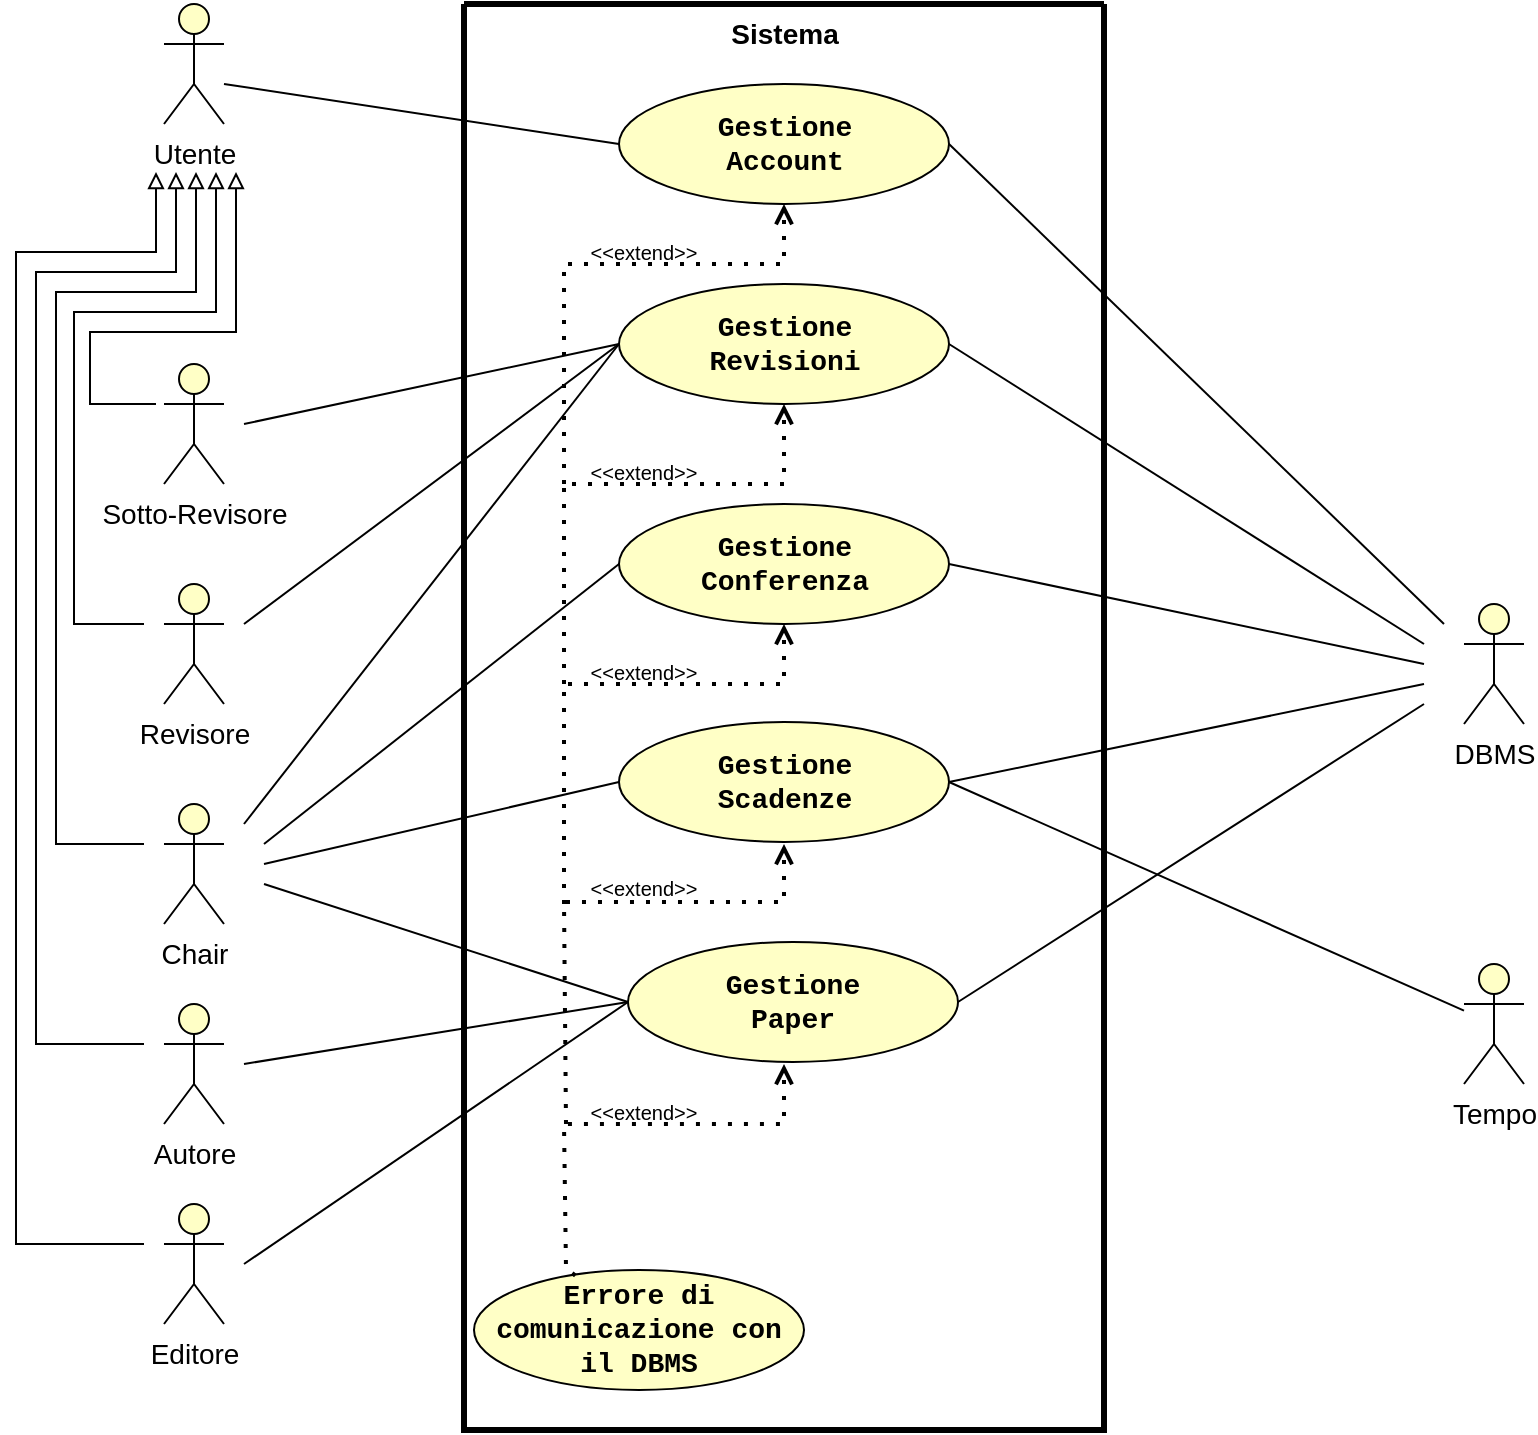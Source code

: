 <mxfile version="26.2.14">
  <diagram name="Page-1" id="3WrCtMFRqj1QOnCrlEEc">
    <mxGraphModel dx="1426" dy="751" grid="0" gridSize="10" guides="1" tooltips="1" connect="1" arrows="1" fold="1" page="1" pageScale="1" pageWidth="850" pageHeight="1100" background="light-dark(#FFFFFF,#FFFFFF)" math="0" shadow="0">
      <root>
        <mxCell id="0" />
        <mxCell id="1" parent="0" />
        <mxCell id="1eNqCUqUD9JuJW1qk43Z-1" value="" style="swimlane;startSize=0;swimlaneFillColor=none;strokeWidth=3;strokeColor=light-dark(#000000,#000000);labelBackgroundColor=none;fontColor=light-dark(#000000,#000000);fillColor=default;" parent="1" vertex="1">
          <mxGeometry x="240" y="100" width="320" height="713" as="geometry">
            <mxRectangle x="260" y="90" width="50" height="40" as="alternateBounds" />
          </mxGeometry>
        </mxCell>
        <mxCell id="1eNqCUqUD9JuJW1qk43Z-10" value="&lt;font style=&quot;color: light-dark(rgb(0, 0, 0), rgb(0, 0, 0)); font-size: 14px;&quot; face=&quot;Courier New&quot;&gt;&lt;b&gt;Gestione&lt;/b&gt;&lt;/font&gt;&lt;div&gt;&lt;font style=&quot;color: light-dark(rgb(0, 0, 0), rgb(0, 0, 0)); font-size: 14px;&quot; face=&quot;Courier New&quot;&gt;&lt;b&gt;Account&lt;/b&gt;&lt;/font&gt;&lt;/div&gt;" style="ellipse;whiteSpace=wrap;html=1;fillColor=light-dark(#FFFFC6,#FDF89C);strokeColor=light-dark(#000000,#000000);gradientColor=none;" parent="1eNqCUqUD9JuJW1qk43Z-1" vertex="1">
          <mxGeometry x="77.5" y="40" width="165" height="60" as="geometry" />
        </mxCell>
        <mxCell id="1eNqCUqUD9JuJW1qk43Z-13" value="&lt;font face=&quot;Courier New&quot; style=&quot;color: light-dark(rgb(0, 0, 0), rgb(0, 0, 0)); font-size: 14px;&quot;&gt;&lt;b&gt;Gestione&lt;/b&gt;&lt;/font&gt;&lt;div&gt;&lt;span style=&quot;font-family: &amp;quot;Courier New&amp;quot;;&quot;&gt;&lt;font style=&quot;color: light-dark(rgb(0, 0, 0), rgb(0, 0, 0)); font-size: 14px;&quot;&gt;&lt;b&gt;Revisioni&lt;/b&gt;&lt;/font&gt;&lt;/span&gt;&lt;/div&gt;" style="ellipse;whiteSpace=wrap;html=1;fillColor=light-dark(#FFFFC6,#FDF89C);strokeColor=light-dark(#000000,#000000);" parent="1eNqCUqUD9JuJW1qk43Z-1" vertex="1">
          <mxGeometry x="77.5" y="140" width="165" height="60" as="geometry" />
        </mxCell>
        <mxCell id="1eNqCUqUD9JuJW1qk43Z-14" value="&lt;font face=&quot;Courier New&quot; style=&quot;color: light-dark(rgb(0, 0, 0), rgb(0, 0, 0)); font-size: 14px;&quot;&gt;&lt;b&gt;Gestione&lt;/b&gt;&lt;/font&gt;&lt;div&gt;&lt;font style=&quot;color: light-dark(rgb(0, 0, 0), rgb(0, 0, 0)); font-size: 14px;&quot; face=&quot;Courier New&quot;&gt;&lt;b&gt;Conferenza&lt;/b&gt;&lt;/font&gt;&lt;/div&gt;" style="ellipse;whiteSpace=wrap;html=1;fillColor=light-dark(#FFFFC6,#FDF89C);strokeColor=light-dark(#000000,#000000);" parent="1eNqCUqUD9JuJW1qk43Z-1" vertex="1">
          <mxGeometry x="77.5" y="250" width="165" height="60" as="geometry" />
        </mxCell>
        <mxCell id="1eNqCUqUD9JuJW1qk43Z-15" value="&lt;font face=&quot;Courier New&quot; style=&quot;color: light-dark(rgb(0, 0, 0), rgb(0, 0, 0)); font-size: 14px;&quot;&gt;&lt;b&gt;Gestione&lt;/b&gt;&lt;/font&gt;&lt;div&gt;&lt;span style=&quot;font-family: &amp;quot;Courier New&amp;quot;;&quot;&gt;&lt;font style=&quot;color: light-dark(rgb(0, 0, 0), rgb(0, 0, 0)); font-size: 14px;&quot;&gt;&lt;b&gt;Paper&lt;/b&gt;&lt;/font&gt;&lt;/span&gt;&lt;/div&gt;" style="ellipse;whiteSpace=wrap;html=1;fillColor=light-dark(#FFFFC6,#FDF89C);strokeColor=light-dark(#000000,#000000);" parent="1eNqCUqUD9JuJW1qk43Z-1" vertex="1">
          <mxGeometry x="82" y="469" width="165" height="60" as="geometry" />
        </mxCell>
        <mxCell id="1eNqCUqUD9JuJW1qk43Z-30" value="&lt;font face=&quot;Courier New&quot; style=&quot;color: light-dark(rgb(0, 0, 0), rgb(0, 0, 0)); font-size: 14px;&quot;&gt;&lt;b&gt;Gestione&lt;/b&gt;&lt;/font&gt;&lt;div&gt;&lt;font face=&quot;Courier New&quot; style=&quot;color: light-dark(rgb(0, 0, 0), rgb(0, 0, 0)); font-size: 14px;&quot;&gt;&lt;b&gt;Scadenze&lt;/b&gt;&lt;/font&gt;&lt;/div&gt;" style="ellipse;whiteSpace=wrap;html=1;fillColor=light-dark(#FFFFC6,#FDF89C);strokeColor=light-dark(#000000,#000000);" parent="1eNqCUqUD9JuJW1qk43Z-1" vertex="1">
          <mxGeometry x="77.5" y="359" width="165" height="60" as="geometry" />
        </mxCell>
        <mxCell id="gYo0cPuWThSeLoVCJnns-1" value="&lt;font style=&quot;color: light-dark(rgb(0, 0, 0), rgb(0, 0, 0));&quot; face=&quot;Courier New&quot;&gt;&lt;span style=&quot;font-size: 14px;&quot;&gt;&lt;b style=&quot;&quot;&gt;Errore di comunicazione con il DBMS&lt;/b&gt;&lt;/span&gt;&lt;/font&gt;" style="ellipse;whiteSpace=wrap;html=1;fillColor=light-dark(#FFFFC6,#FDF89C);strokeColor=light-dark(#000000,#000000);" parent="1eNqCUqUD9JuJW1qk43Z-1" vertex="1">
          <mxGeometry x="5" y="633" width="165" height="60" as="geometry" />
        </mxCell>
        <mxCell id="gYo0cPuWThSeLoVCJnns-2" value="&lt;font style=&quot;color: light-dark(rgb(0, 0, 0), rgb(0, 0, 0));&quot;&gt;&lt;font style=&quot;font-size: 14px;&quot;&gt;&lt;b style=&quot;&quot;&gt;Si&lt;/b&gt;&lt;/font&gt;&lt;b style=&quot;font-size: 14px;&quot;&gt;stema&lt;/b&gt;&lt;/font&gt;" style="text;html=1;align=center;verticalAlign=middle;resizable=0;points=[];autosize=1;strokeColor=none;fillColor=none;" parent="1eNqCUqUD9JuJW1qk43Z-1" vertex="1">
          <mxGeometry x="120" width="80" height="30" as="geometry" />
        </mxCell>
        <mxCell id="gYo0cPuWThSeLoVCJnns-7" value="" style="endArrow=open;dashed=1;html=1;dashPattern=1 3;strokeWidth=2;rounded=0;strokeColor=light-dark(#000000,#000000);endFill=0;entryX=0.5;entryY=1;entryDx=0;entryDy=0;" parent="1eNqCUqUD9JuJW1qk43Z-1" target="1eNqCUqUD9JuJW1qk43Z-14" edge="1">
          <mxGeometry width="50" height="50" relative="1" as="geometry">
            <mxPoint x="50" y="450" as="sourcePoint" />
            <mxPoint x="170" y="330" as="targetPoint" />
            <Array as="points">
              <mxPoint x="50" y="340" />
              <mxPoint x="160" y="340" />
            </Array>
          </mxGeometry>
        </mxCell>
        <mxCell id="gYo0cPuWThSeLoVCJnns-8" value="" style="endArrow=open;dashed=1;html=1;dashPattern=1 3;strokeWidth=2;rounded=0;strokeColor=light-dark(#000000,#000000);endFill=0;entryX=0.5;entryY=1;entryDx=0;entryDy=0;" parent="1eNqCUqUD9JuJW1qk43Z-1" target="1eNqCUqUD9JuJW1qk43Z-13" edge="1">
          <mxGeometry width="50" height="50" relative="1" as="geometry">
            <mxPoint x="50" y="340" as="sourcePoint" />
            <mxPoint x="160" y="190" as="targetPoint" />
            <Array as="points">
              <mxPoint x="50" y="240" />
              <mxPoint x="160" y="240" />
            </Array>
          </mxGeometry>
        </mxCell>
        <mxCell id="gYo0cPuWThSeLoVCJnns-9" value="" style="endArrow=open;dashed=1;html=1;dashPattern=1 3;strokeWidth=2;rounded=0;strokeColor=light-dark(#000000,#000000);endFill=0;entryX=0.5;entryY=1;entryDx=0;entryDy=0;" parent="1eNqCUqUD9JuJW1qk43Z-1" target="1eNqCUqUD9JuJW1qk43Z-10" edge="1">
          <mxGeometry width="50" height="50" relative="1" as="geometry">
            <mxPoint x="50" y="240" as="sourcePoint" />
            <mxPoint x="110" y="150" as="targetPoint" />
            <Array as="points">
              <mxPoint x="50" y="130" />
              <mxPoint x="160" y="130" />
            </Array>
          </mxGeometry>
        </mxCell>
        <mxCell id="gYo0cPuWThSeLoVCJnns-5" value="" style="endArrow=open;dashed=1;html=1;dashPattern=1 3;strokeWidth=2;rounded=0;strokeColor=light-dark(#000000,#000000);endFill=0;exitX=0.307;exitY=0.047;exitDx=0;exitDy=0;exitPerimeter=0;" parent="1eNqCUqUD9JuJW1qk43Z-1" source="gYo0cPuWThSeLoVCJnns-1" edge="1">
          <mxGeometry width="50" height="50" relative="1" as="geometry">
            <mxPoint x="90" y="670" as="sourcePoint" />
            <mxPoint x="160" y="530" as="targetPoint" />
            <Array as="points">
              <mxPoint x="51" y="632" />
              <mxPoint x="50" y="560" />
              <mxPoint x="160" y="560" />
            </Array>
          </mxGeometry>
        </mxCell>
        <mxCell id="gYo0cPuWThSeLoVCJnns-27" value="&lt;font style=&quot;color: light-dark(rgb(0, 0, 0), rgb(0, 0, 0)); font-size: 10px;&quot;&gt;&amp;lt;&amp;lt;extend&amp;gt;&amp;gt;&lt;/font&gt;" style="text;html=1;align=center;verticalAlign=middle;whiteSpace=wrap;rounded=0;" parent="1eNqCUqUD9JuJW1qk43Z-1" vertex="1">
          <mxGeometry x="59.5" y="549" width="60" height="10" as="geometry" />
        </mxCell>
        <mxCell id="cf3j3HZ5GNxcZprnCfMQ-6" value="" style="endArrow=open;dashed=1;html=1;dashPattern=1 3;strokeWidth=2;rounded=0;strokeColor=light-dark(#000000,#000000);endFill=0;" edge="1" parent="1eNqCUqUD9JuJW1qk43Z-1">
          <mxGeometry width="50" height="50" relative="1" as="geometry">
            <mxPoint x="51" y="560" as="sourcePoint" />
            <mxPoint x="160" y="420" as="targetPoint" />
            <Array as="points">
              <mxPoint x="50" y="449" />
              <mxPoint x="160" y="449" />
            </Array>
          </mxGeometry>
        </mxCell>
        <mxCell id="1eNqCUqUD9JuJW1qk43Z-6" style="edgeStyle=orthogonalEdgeStyle;rounded=0;orthogonalLoop=1;jettySize=auto;html=1;endArrow=block;endFill=0;strokeColor=light-dark(#000000,#000000);strokeWidth=1;" parent="1" edge="1">
          <mxGeometry relative="1" as="geometry">
            <mxPoint x="116" y="184" as="targetPoint" />
            <mxPoint x="80" y="410" as="sourcePoint" />
            <Array as="points">
              <mxPoint x="45" y="410" />
              <mxPoint x="45" y="254" />
              <mxPoint x="116" y="254" />
            </Array>
          </mxGeometry>
        </mxCell>
        <mxCell id="1eNqCUqUD9JuJW1qk43Z-7" value="&lt;font face=&quot;Helvetica&quot; style=&quot;color: light-dark(rgb(0, 0, 0), rgb(0, 0, 0)); font-size: 14px;&quot;&gt;Autore&lt;/font&gt;" style="shape=umlActor;verticalLabelPosition=bottom;verticalAlign=top;html=1;outlineConnect=0;strokeColor=light-dark(#000000,#000000);fillColor=light-dark(#FFFFC6,#FDF89C);" parent="1" vertex="1">
          <mxGeometry x="90" y="600" width="30" height="60" as="geometry" />
        </mxCell>
        <mxCell id="1eNqCUqUD9JuJW1qk43Z-16" value="&lt;font face=&quot;Helvetica&quot; style=&quot;color: light-dark(rgb(0, 0, 0), rgb(0, 0, 0)); font-size: 14px;&quot;&gt;Chair&lt;/font&gt;" style="shape=umlActor;verticalLabelPosition=bottom;verticalAlign=top;html=1;outlineConnect=0;strokeColor=light-dark(#000000,#000000);fillColor=light-dark(#FFFFC6,#FDF89C);" parent="1" vertex="1">
          <mxGeometry x="90" y="500" width="30" height="60" as="geometry" />
        </mxCell>
        <mxCell id="1eNqCUqUD9JuJW1qk43Z-17" value="&lt;font face=&quot;Helvetica&quot; style=&quot;color: light-dark(rgb(0, 0, 0), rgb(0, 0, 0)); font-size: 14px;&quot;&gt;Revisore&lt;/font&gt;" style="shape=umlActor;verticalLabelPosition=bottom;verticalAlign=top;html=1;outlineConnect=0;strokeColor=light-dark(#000000,#000000);fillColor=light-dark(#FFFFC6,#FDF89C);" parent="1" vertex="1">
          <mxGeometry x="90" y="390" width="30" height="60" as="geometry" />
        </mxCell>
        <mxCell id="1eNqCUqUD9JuJW1qk43Z-18" value="&lt;font face=&quot;Helvetica&quot; style=&quot;color: light-dark(rgb(0, 0, 0), rgb(0, 0, 0)); font-size: 14px;&quot;&gt;Sotto-Revisore&lt;/font&gt;" style="shape=umlActor;verticalLabelPosition=bottom;verticalAlign=top;html=1;outlineConnect=0;strokeColor=light-dark(#000000,#000000);fillColor=light-dark(#FFFFC6,#FDF89C);" parent="1" vertex="1">
          <mxGeometry x="90" y="280" width="30" height="60" as="geometry" />
        </mxCell>
        <mxCell id="1eNqCUqUD9JuJW1qk43Z-22" style="rounded=0;orthogonalLoop=1;jettySize=auto;html=1;entryX=0;entryY=0.5;entryDx=0;entryDy=0;strokeColor=light-dark(#000000,#000000);endArrow=none;startFill=0;" parent="1" target="1eNqCUqUD9JuJW1qk43Z-10" edge="1">
          <mxGeometry relative="1" as="geometry">
            <mxPoint x="120" y="140" as="sourcePoint" />
          </mxGeometry>
        </mxCell>
        <mxCell id="1eNqCUqUD9JuJW1qk43Z-19" value="&lt;font style=&quot;color: light-dark(rgb(0, 0, 0), rgb(0, 0, 0)); font-size: 14px;&quot;&gt;Utente&lt;/font&gt;" style="shape=umlActor;verticalLabelPosition=bottom;verticalAlign=top;html=1;outlineConnect=0;strokeColor=light-dark(#000000,#000000);fillColor=light-dark(#FFFFC6,#FDF89C);" parent="1" vertex="1">
          <mxGeometry x="90" y="100" width="30" height="60" as="geometry" />
        </mxCell>
        <mxCell id="1eNqCUqUD9JuJW1qk43Z-23" style="rounded=0;orthogonalLoop=1;jettySize=auto;html=1;strokeColor=light-dark(#000000,#000000);endArrow=none;startFill=0;entryX=0;entryY=0.5;entryDx=0;entryDy=0;" parent="1" target="1eNqCUqUD9JuJW1qk43Z-13" edge="1">
          <mxGeometry relative="1" as="geometry">
            <mxPoint x="130" y="310" as="sourcePoint" />
            <mxPoint x="323" y="160" as="targetPoint" />
          </mxGeometry>
        </mxCell>
        <mxCell id="1eNqCUqUD9JuJW1qk43Z-24" style="rounded=0;orthogonalLoop=1;jettySize=auto;html=1;strokeColor=light-dark(#000000,#000000);endArrow=none;startFill=0;entryX=0;entryY=0.5;entryDx=0;entryDy=0;" parent="1" target="1eNqCUqUD9JuJW1qk43Z-13" edge="1">
          <mxGeometry relative="1" as="geometry">
            <mxPoint x="130" y="410" as="sourcePoint" />
            <mxPoint x="323" y="340" as="targetPoint" />
          </mxGeometry>
        </mxCell>
        <mxCell id="1eNqCUqUD9JuJW1qk43Z-25" style="rounded=0;orthogonalLoop=1;jettySize=auto;html=1;strokeColor=light-dark(#000000,#000000);endArrow=none;startFill=0;entryX=0;entryY=0.5;entryDx=0;entryDy=0;" parent="1" target="1eNqCUqUD9JuJW1qk43Z-14" edge="1">
          <mxGeometry relative="1" as="geometry">
            <mxPoint x="140" y="520" as="sourcePoint" />
            <mxPoint x="323" y="340" as="targetPoint" />
          </mxGeometry>
        </mxCell>
        <mxCell id="1eNqCUqUD9JuJW1qk43Z-26" style="rounded=0;orthogonalLoop=1;jettySize=auto;html=1;strokeColor=light-dark(#000000,#000000);endArrow=none;startFill=0;entryX=0;entryY=0.5;entryDx=0;entryDy=0;" parent="1" target="1eNqCUqUD9JuJW1qk43Z-15" edge="1">
          <mxGeometry relative="1" as="geometry">
            <mxPoint x="140" y="540" as="sourcePoint" />
            <mxPoint x="323" y="430" as="targetPoint" />
          </mxGeometry>
        </mxCell>
        <mxCell id="1eNqCUqUD9JuJW1qk43Z-28" style="rounded=0;orthogonalLoop=1;jettySize=auto;html=1;strokeColor=light-dark(#000000,#000000);endArrow=none;startFill=0;entryX=0;entryY=0.5;entryDx=0;entryDy=0;" parent="1" target="1eNqCUqUD9JuJW1qk43Z-13" edge="1">
          <mxGeometry relative="1" as="geometry">
            <mxPoint x="130" y="510" as="sourcePoint" />
            <mxPoint x="323" y="430" as="targetPoint" />
          </mxGeometry>
        </mxCell>
        <mxCell id="1eNqCUqUD9JuJW1qk43Z-29" style="rounded=0;orthogonalLoop=1;jettySize=auto;html=1;strokeColor=light-dark(#000000,#000000);endArrow=none;startFill=0;entryX=0;entryY=0.5;entryDx=0;entryDy=0;" parent="1" target="1eNqCUqUD9JuJW1qk43Z-15" edge="1">
          <mxGeometry relative="1" as="geometry">
            <mxPoint x="130" y="630" as="sourcePoint" />
            <mxPoint x="323" y="610" as="targetPoint" />
          </mxGeometry>
        </mxCell>
        <mxCell id="1eNqCUqUD9JuJW1qk43Z-31" style="rounded=0;orthogonalLoop=1;jettySize=auto;html=1;strokeColor=light-dark(#000000,#000000);endArrow=none;startFill=0;entryX=0;entryY=0.5;entryDx=0;entryDy=0;" parent="1" target="1eNqCUqUD9JuJW1qk43Z-30" edge="1">
          <mxGeometry relative="1" as="geometry">
            <mxPoint x="140" y="530" as="sourcePoint" />
            <mxPoint x="318" y="700" as="targetPoint" />
          </mxGeometry>
        </mxCell>
        <mxCell id="1eNqCUqUD9JuJW1qk43Z-32" value="&lt;font face=&quot;Helvetica&quot; style=&quot;color: light-dark(rgb(0, 0, 0), rgb(0, 0, 0)); font-size: 14px;&quot;&gt;DBMS&lt;/font&gt;" style="shape=umlActor;verticalLabelPosition=bottom;verticalAlign=top;html=1;outlineConnect=0;strokeColor=light-dark(#000000,#000000);fillColor=light-dark(#FFFFC6,#FDF89C);" parent="1" vertex="1">
          <mxGeometry x="740" y="400" width="30" height="60" as="geometry" />
        </mxCell>
        <mxCell id="1eNqCUqUD9JuJW1qk43Z-33" value="&lt;font style=&quot;color: light-dark(rgb(0, 0, 0), rgb(0, 0, 0)); font-size: 14px;&quot;&gt;Tempo&lt;/font&gt;" style="shape=umlActor;verticalLabelPosition=bottom;verticalAlign=top;html=1;outlineConnect=0;strokeColor=light-dark(#000000,#000000);fillColor=light-dark(#FFFFC6,#FDF89C);" parent="1" vertex="1">
          <mxGeometry x="740" y="580" width="30" height="60" as="geometry" />
        </mxCell>
        <mxCell id="1eNqCUqUD9JuJW1qk43Z-36" style="rounded=0;orthogonalLoop=1;jettySize=auto;html=1;strokeColor=light-dark(#000000,#000000);endArrow=none;startFill=0;exitX=1;exitY=0.5;exitDx=0;exitDy=0;" parent="1" source="1eNqCUqUD9JuJW1qk43Z-10" edge="1">
          <mxGeometry relative="1" as="geometry">
            <mxPoint x="530" y="330" as="sourcePoint" />
            <mxPoint x="730" y="410" as="targetPoint" />
          </mxGeometry>
        </mxCell>
        <mxCell id="1eNqCUqUD9JuJW1qk43Z-37" style="rounded=0;orthogonalLoop=1;jettySize=auto;html=1;strokeColor=light-dark(#000000,#000000);endArrow=none;startFill=0;exitX=1;exitY=0.5;exitDx=0;exitDy=0;" parent="1" source="1eNqCUqUD9JuJW1qk43Z-13" edge="1">
          <mxGeometry relative="1" as="geometry">
            <mxPoint x="488" y="250" as="sourcePoint" />
            <mxPoint x="720" y="420" as="targetPoint" />
          </mxGeometry>
        </mxCell>
        <mxCell id="1eNqCUqUD9JuJW1qk43Z-38" style="rounded=0;orthogonalLoop=1;jettySize=auto;html=1;strokeColor=light-dark(#000000,#000000);endArrow=none;startFill=0;exitX=1;exitY=0.5;exitDx=0;exitDy=0;" parent="1" source="1eNqCUqUD9JuJW1qk43Z-14" edge="1">
          <mxGeometry relative="1" as="geometry">
            <mxPoint x="488" y="340" as="sourcePoint" />
            <mxPoint x="720" y="430" as="targetPoint" />
          </mxGeometry>
        </mxCell>
        <mxCell id="1eNqCUqUD9JuJW1qk43Z-39" style="rounded=0;orthogonalLoop=1;jettySize=auto;html=1;strokeColor=light-dark(#000000,#000000);endArrow=none;startFill=0;exitX=1;exitY=0.5;exitDx=0;exitDy=0;" parent="1" source="1eNqCUqUD9JuJW1qk43Z-15" edge="1">
          <mxGeometry relative="1" as="geometry">
            <mxPoint x="480" y="510" as="sourcePoint" />
            <mxPoint x="720" y="450" as="targetPoint" />
          </mxGeometry>
        </mxCell>
        <mxCell id="1eNqCUqUD9JuJW1qk43Z-40" style="rounded=0;orthogonalLoop=1;jettySize=auto;html=1;strokeColor=light-dark(#000000,#000000);endArrow=none;startFill=0;exitX=1;exitY=0.5;exitDx=0;exitDy=0;" parent="1" source="1eNqCUqUD9JuJW1qk43Z-30" edge="1">
          <mxGeometry relative="1" as="geometry">
            <mxPoint x="490" y="520" as="sourcePoint" />
            <mxPoint x="720" y="440" as="targetPoint" />
          </mxGeometry>
        </mxCell>
        <mxCell id="1eNqCUqUD9JuJW1qk43Z-42" style="rounded=0;orthogonalLoop=1;jettySize=auto;html=1;strokeColor=light-dark(#000000,#000000);endArrow=none;startFill=0;exitX=1;exitY=0.5;exitDx=0;exitDy=0;" parent="1" source="1eNqCUqUD9JuJW1qk43Z-30" target="1eNqCUqUD9JuJW1qk43Z-33" edge="1">
          <mxGeometry relative="1" as="geometry">
            <mxPoint x="490" y="520" as="sourcePoint" />
            <mxPoint x="720" y="620" as="targetPoint" />
          </mxGeometry>
        </mxCell>
        <mxCell id="sZZkWRfHeeR4qMs7b2rZ-11" style="edgeStyle=orthogonalEdgeStyle;rounded=0;orthogonalLoop=1;jettySize=auto;html=1;endArrow=block;endFill=0;strokeColor=light-dark(#000000,#000000);" parent="1" edge="1">
          <mxGeometry relative="1" as="geometry">
            <mxPoint x="106" y="184" as="targetPoint" />
            <mxPoint x="80" y="520" as="sourcePoint" />
            <Array as="points">
              <mxPoint x="36" y="514" />
              <mxPoint x="36" y="244" />
              <mxPoint x="106" y="244" />
              <mxPoint x="106" y="194" />
            </Array>
          </mxGeometry>
        </mxCell>
        <mxCell id="sZZkWRfHeeR4qMs7b2rZ-12" style="edgeStyle=orthogonalEdgeStyle;rounded=0;orthogonalLoop=1;jettySize=auto;html=1;endArrow=block;endFill=0;strokeColor=light-dark(#000000,#000000);" parent="1" edge="1">
          <mxGeometry relative="1" as="geometry">
            <mxPoint x="96" y="184" as="targetPoint" />
            <mxPoint x="80" y="620" as="sourcePoint" />
            <Array as="points">
              <mxPoint x="26" y="614" />
              <mxPoint x="26" y="234" />
              <mxPoint x="96" y="234" />
              <mxPoint x="96" y="194" />
            </Array>
          </mxGeometry>
        </mxCell>
        <mxCell id="zpWcOhDEUucsBWKw6AgS-9" value="" style="endArrow=block;html=1;rounded=0;strokeColor=light-dark(#000000,#000000);endFill=0;strokeWidth=1;startSize=6;jumpSize=6;targetPerimeterSpacing=0;endSize=6;" parent="1" edge="1">
          <mxGeometry width="50" height="50" relative="1" as="geometry">
            <mxPoint x="86" y="300" as="sourcePoint" />
            <mxPoint x="126" y="184" as="targetPoint" />
            <Array as="points">
              <mxPoint x="86" y="300" />
              <mxPoint x="80" y="300" />
              <mxPoint x="66" y="300" />
              <mxPoint x="53" y="300" />
              <mxPoint x="53" y="264" />
              <mxPoint x="86" y="264" />
              <mxPoint x="126" y="264" />
            </Array>
          </mxGeometry>
        </mxCell>
        <mxCell id="gYo0cPuWThSeLoVCJnns-28" value="&lt;font style=&quot;color: light-dark(rgb(0, 0, 0), rgb(0, 0, 0)); font-size: 10px;&quot;&gt;&amp;lt;&amp;lt;extend&amp;gt;&amp;gt;&lt;/font&gt;" style="text;html=1;align=center;verticalAlign=middle;whiteSpace=wrap;rounded=0;" parent="1" vertex="1">
          <mxGeometry x="299.5" y="537" width="60" height="10" as="geometry" />
        </mxCell>
        <mxCell id="gYo0cPuWThSeLoVCJnns-29" value="&lt;font style=&quot;color: light-dark(rgb(0, 0, 0), rgb(0, 0, 0)); font-size: 10px;&quot;&gt;&amp;lt;&amp;lt;extend&amp;gt;&amp;gt;&lt;/font&gt;" style="text;html=1;align=center;verticalAlign=middle;whiteSpace=wrap;rounded=0;" parent="1" vertex="1">
          <mxGeometry x="299.5" y="429" width="60" height="10" as="geometry" />
        </mxCell>
        <mxCell id="gYo0cPuWThSeLoVCJnns-30" value="&lt;font style=&quot;color: light-dark(rgb(0, 0, 0), rgb(0, 0, 0)); font-size: 10px;&quot;&gt;&amp;lt;&amp;lt;extend&amp;gt;&amp;gt;&lt;/font&gt;" style="text;html=1;align=center;verticalAlign=middle;whiteSpace=wrap;rounded=0;" parent="1" vertex="1">
          <mxGeometry x="299.5" y="329" width="60" height="10" as="geometry" />
        </mxCell>
        <mxCell id="gYo0cPuWThSeLoVCJnns-31" value="&lt;font style=&quot;color: light-dark(rgb(0, 0, 0), rgb(0, 0, 0)); font-size: 10px;&quot;&gt;&amp;lt;&amp;lt;extend&amp;gt;&amp;gt;&lt;/font&gt;" style="text;html=1;align=center;verticalAlign=middle;whiteSpace=wrap;rounded=0;" parent="1" vertex="1">
          <mxGeometry x="299.5" y="219" width="60" height="10" as="geometry" />
        </mxCell>
        <mxCell id="cf3j3HZ5GNxcZprnCfMQ-1" value="&lt;font face=&quot;Helvetica&quot; style=&quot;color: light-dark(rgb(0, 0, 0), rgb(0, 0, 0)); font-size: 14px;&quot;&gt;Editore&lt;/font&gt;" style="shape=umlActor;verticalLabelPosition=bottom;verticalAlign=top;html=1;outlineConnect=0;strokeColor=light-dark(#000000,#000000);fillColor=light-dark(#FFFFC6,#FDF89C);" vertex="1" parent="1">
          <mxGeometry x="90" y="700" width="30" height="60" as="geometry" />
        </mxCell>
        <mxCell id="cf3j3HZ5GNxcZprnCfMQ-2" style="rounded=0;orthogonalLoop=1;jettySize=auto;html=1;strokeColor=light-dark(#000000,#000000);endArrow=none;startFill=0;entryX=0;entryY=0.5;entryDx=0;entryDy=0;" edge="1" parent="1" target="1eNqCUqUD9JuJW1qk43Z-15">
          <mxGeometry relative="1" as="geometry">
            <mxPoint x="130" y="730" as="sourcePoint" />
            <mxPoint x="332" y="609" as="targetPoint" />
          </mxGeometry>
        </mxCell>
        <mxCell id="cf3j3HZ5GNxcZprnCfMQ-3" style="edgeStyle=orthogonalEdgeStyle;rounded=0;orthogonalLoop=1;jettySize=auto;html=1;endArrow=block;endFill=0;strokeColor=light-dark(#000000,#000000);" edge="1" parent="1">
          <mxGeometry relative="1" as="geometry">
            <mxPoint x="86" y="184" as="targetPoint" />
            <mxPoint x="80" y="720" as="sourcePoint" />
            <Array as="points">
              <mxPoint x="16" y="720" />
              <mxPoint x="16" y="224" />
              <mxPoint x="86" y="224" />
            </Array>
          </mxGeometry>
        </mxCell>
      </root>
    </mxGraphModel>
  </diagram>
</mxfile>
